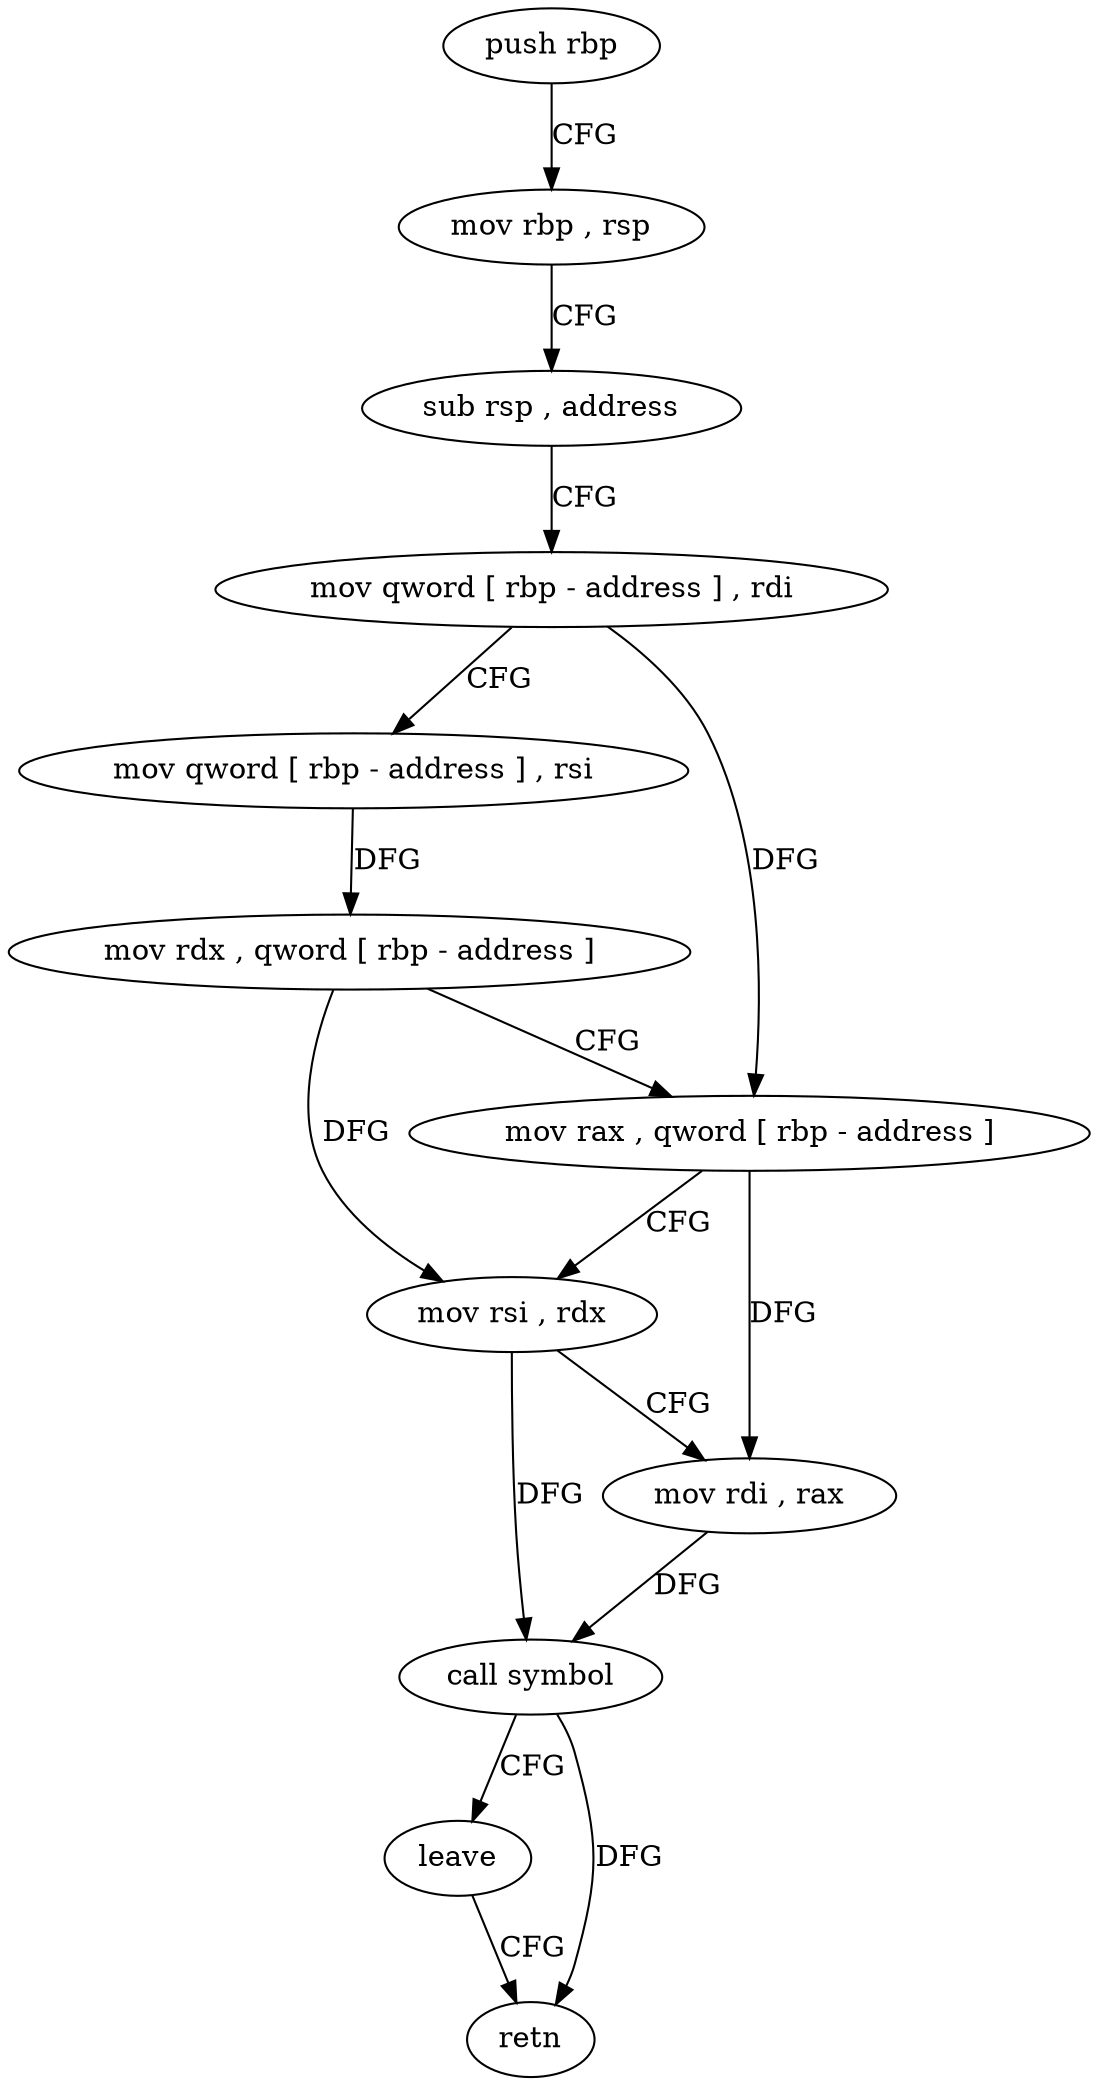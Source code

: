 digraph "func" {
"4309864" [label = "push rbp" ]
"4309865" [label = "mov rbp , rsp" ]
"4309868" [label = "sub rsp , address" ]
"4309872" [label = "mov qword [ rbp - address ] , rdi" ]
"4309876" [label = "mov qword [ rbp - address ] , rsi" ]
"4309880" [label = "mov rdx , qword [ rbp - address ]" ]
"4309884" [label = "mov rax , qword [ rbp - address ]" ]
"4309888" [label = "mov rsi , rdx" ]
"4309891" [label = "mov rdi , rax" ]
"4309894" [label = "call symbol" ]
"4309899" [label = "leave" ]
"4309900" [label = "retn" ]
"4309864" -> "4309865" [ label = "CFG" ]
"4309865" -> "4309868" [ label = "CFG" ]
"4309868" -> "4309872" [ label = "CFG" ]
"4309872" -> "4309876" [ label = "CFG" ]
"4309872" -> "4309884" [ label = "DFG" ]
"4309876" -> "4309880" [ label = "DFG" ]
"4309880" -> "4309884" [ label = "CFG" ]
"4309880" -> "4309888" [ label = "DFG" ]
"4309884" -> "4309888" [ label = "CFG" ]
"4309884" -> "4309891" [ label = "DFG" ]
"4309888" -> "4309891" [ label = "CFG" ]
"4309888" -> "4309894" [ label = "DFG" ]
"4309891" -> "4309894" [ label = "DFG" ]
"4309894" -> "4309899" [ label = "CFG" ]
"4309894" -> "4309900" [ label = "DFG" ]
"4309899" -> "4309900" [ label = "CFG" ]
}
